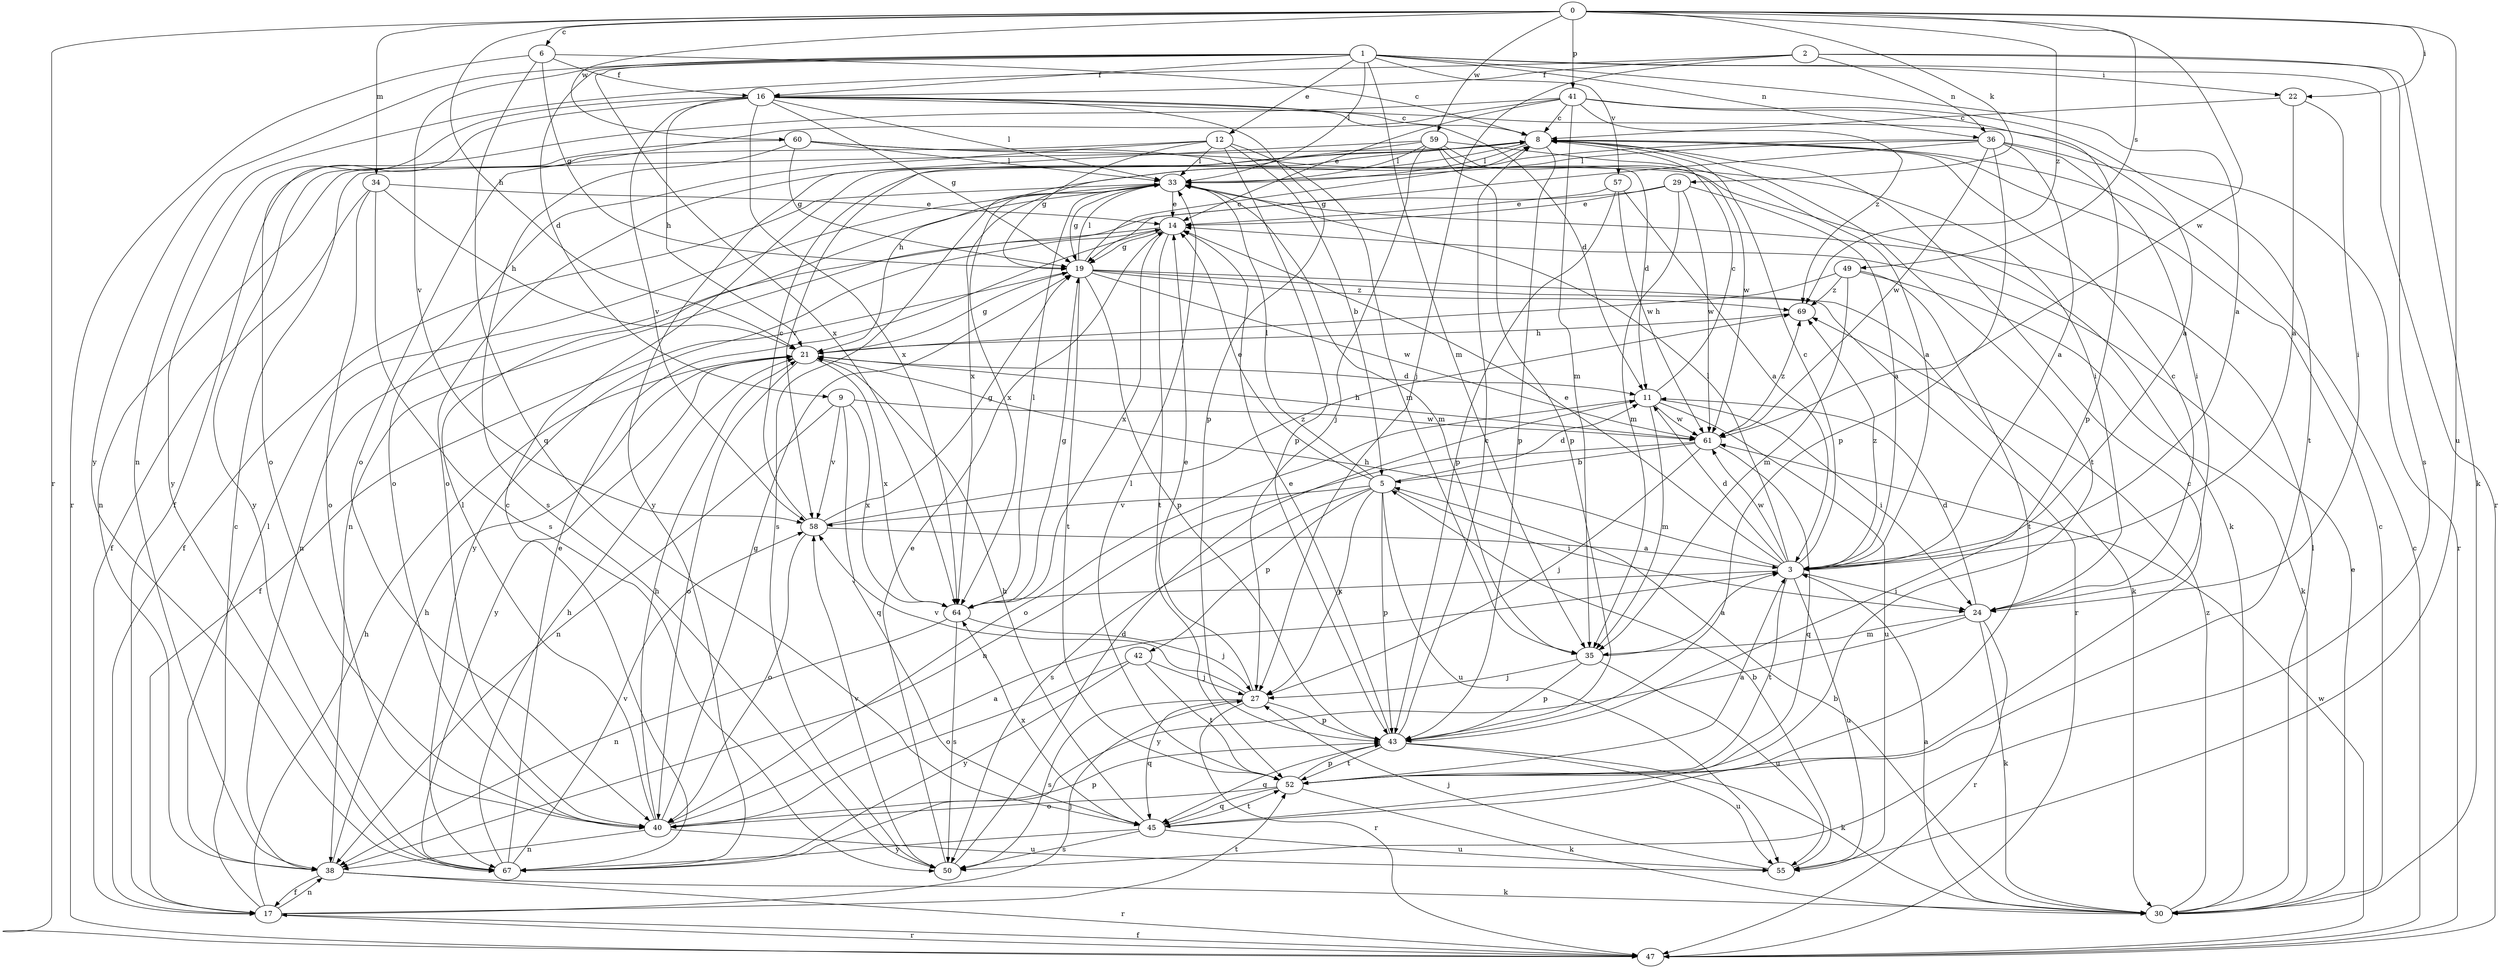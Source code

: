 strict digraph  {
0;
1;
2;
3;
5;
6;
8;
9;
11;
12;
14;
16;
17;
19;
21;
22;
24;
27;
29;
30;
33;
34;
35;
36;
38;
40;
41;
42;
43;
45;
47;
49;
50;
52;
55;
57;
58;
59;
60;
61;
64;
67;
69;
0 -> 6  [label=c];
0 -> 21  [label=h];
0 -> 22  [label=i];
0 -> 29  [label=k];
0 -> 34  [label=m];
0 -> 41  [label=p];
0 -> 47  [label=r];
0 -> 49  [label=s];
0 -> 55  [label=u];
0 -> 59  [label=w];
0 -> 60  [label=w];
0 -> 61  [label=w];
0 -> 69  [label=z];
1 -> 3  [label=a];
1 -> 9  [label=d];
1 -> 12  [label=e];
1 -> 16  [label=f];
1 -> 22  [label=i];
1 -> 33  [label=l];
1 -> 35  [label=m];
1 -> 36  [label=n];
1 -> 47  [label=r];
1 -> 57  [label=v];
1 -> 58  [label=v];
1 -> 64  [label=x];
1 -> 67  [label=y];
2 -> 16  [label=f];
2 -> 27  [label=j];
2 -> 30  [label=k];
2 -> 36  [label=n];
2 -> 38  [label=n];
2 -> 50  [label=s];
3 -> 8  [label=c];
3 -> 11  [label=d];
3 -> 14  [label=e];
3 -> 21  [label=h];
3 -> 24  [label=i];
3 -> 33  [label=l];
3 -> 52  [label=t];
3 -> 55  [label=u];
3 -> 61  [label=w];
3 -> 64  [label=x];
3 -> 69  [label=z];
5 -> 11  [label=d];
5 -> 14  [label=e];
5 -> 24  [label=i];
5 -> 27  [label=j];
5 -> 33  [label=l];
5 -> 42  [label=p];
5 -> 43  [label=p];
5 -> 50  [label=s];
5 -> 55  [label=u];
5 -> 58  [label=v];
6 -> 8  [label=c];
6 -> 16  [label=f];
6 -> 19  [label=g];
6 -> 45  [label=q];
6 -> 47  [label=r];
8 -> 33  [label=l];
8 -> 40  [label=o];
8 -> 43  [label=p];
8 -> 52  [label=t];
8 -> 64  [label=x];
9 -> 38  [label=n];
9 -> 45  [label=q];
9 -> 58  [label=v];
9 -> 61  [label=w];
9 -> 64  [label=x];
11 -> 8  [label=c];
11 -> 24  [label=i];
11 -> 35  [label=m];
11 -> 40  [label=o];
11 -> 55  [label=u];
11 -> 61  [label=w];
12 -> 5  [label=b];
12 -> 19  [label=g];
12 -> 33  [label=l];
12 -> 35  [label=m];
12 -> 38  [label=n];
12 -> 40  [label=o];
12 -> 43  [label=p];
14 -> 19  [label=g];
14 -> 38  [label=n];
14 -> 52  [label=t];
14 -> 64  [label=x];
14 -> 67  [label=y];
16 -> 3  [label=a];
16 -> 8  [label=c];
16 -> 11  [label=d];
16 -> 19  [label=g];
16 -> 21  [label=h];
16 -> 33  [label=l];
16 -> 40  [label=o];
16 -> 43  [label=p];
16 -> 58  [label=v];
16 -> 64  [label=x];
16 -> 67  [label=y];
17 -> 8  [label=c];
17 -> 21  [label=h];
17 -> 27  [label=j];
17 -> 38  [label=n];
17 -> 47  [label=r];
17 -> 52  [label=t];
19 -> 8  [label=c];
19 -> 17  [label=f];
19 -> 30  [label=k];
19 -> 33  [label=l];
19 -> 43  [label=p];
19 -> 47  [label=r];
19 -> 52  [label=t];
19 -> 61  [label=w];
19 -> 69  [label=z];
21 -> 11  [label=d];
21 -> 19  [label=g];
21 -> 40  [label=o];
21 -> 64  [label=x];
21 -> 67  [label=y];
22 -> 3  [label=a];
22 -> 8  [label=c];
22 -> 24  [label=i];
24 -> 8  [label=c];
24 -> 11  [label=d];
24 -> 30  [label=k];
24 -> 35  [label=m];
24 -> 47  [label=r];
24 -> 67  [label=y];
27 -> 14  [label=e];
27 -> 43  [label=p];
27 -> 45  [label=q];
27 -> 47  [label=r];
27 -> 50  [label=s];
27 -> 58  [label=v];
29 -> 3  [label=a];
29 -> 14  [label=e];
29 -> 35  [label=m];
29 -> 38  [label=n];
29 -> 61  [label=w];
30 -> 3  [label=a];
30 -> 5  [label=b];
30 -> 8  [label=c];
30 -> 14  [label=e];
30 -> 33  [label=l];
30 -> 69  [label=z];
33 -> 14  [label=e];
33 -> 17  [label=f];
33 -> 19  [label=g];
33 -> 35  [label=m];
33 -> 50  [label=s];
33 -> 64  [label=x];
34 -> 14  [label=e];
34 -> 17  [label=f];
34 -> 21  [label=h];
34 -> 40  [label=o];
34 -> 50  [label=s];
35 -> 3  [label=a];
35 -> 27  [label=j];
35 -> 43  [label=p];
35 -> 55  [label=u];
36 -> 3  [label=a];
36 -> 19  [label=g];
36 -> 21  [label=h];
36 -> 24  [label=i];
36 -> 33  [label=l];
36 -> 43  [label=p];
36 -> 47  [label=r];
36 -> 61  [label=w];
38 -> 17  [label=f];
38 -> 21  [label=h];
38 -> 30  [label=k];
38 -> 33  [label=l];
38 -> 47  [label=r];
40 -> 3  [label=a];
40 -> 19  [label=g];
40 -> 21  [label=h];
40 -> 33  [label=l];
40 -> 38  [label=n];
40 -> 43  [label=p];
40 -> 55  [label=u];
41 -> 8  [label=c];
41 -> 14  [label=e];
41 -> 17  [label=f];
41 -> 35  [label=m];
41 -> 40  [label=o];
41 -> 43  [label=p];
41 -> 52  [label=t];
41 -> 69  [label=z];
42 -> 27  [label=j];
42 -> 40  [label=o];
42 -> 52  [label=t];
42 -> 67  [label=y];
43 -> 8  [label=c];
43 -> 14  [label=e];
43 -> 30  [label=k];
43 -> 45  [label=q];
43 -> 52  [label=t];
43 -> 55  [label=u];
45 -> 8  [label=c];
45 -> 21  [label=h];
45 -> 50  [label=s];
45 -> 52  [label=t];
45 -> 55  [label=u];
45 -> 64  [label=x];
45 -> 67  [label=y];
47 -> 8  [label=c];
47 -> 17  [label=f];
47 -> 61  [label=w];
49 -> 21  [label=h];
49 -> 30  [label=k];
49 -> 35  [label=m];
49 -> 52  [label=t];
49 -> 69  [label=z];
50 -> 11  [label=d];
50 -> 14  [label=e];
50 -> 58  [label=v];
52 -> 3  [label=a];
52 -> 30  [label=k];
52 -> 33  [label=l];
52 -> 40  [label=o];
52 -> 43  [label=p];
52 -> 45  [label=q];
55 -> 5  [label=b];
55 -> 27  [label=j];
57 -> 3  [label=a];
57 -> 14  [label=e];
57 -> 43  [label=p];
57 -> 61  [label=w];
58 -> 3  [label=a];
58 -> 8  [label=c];
58 -> 19  [label=g];
58 -> 40  [label=o];
58 -> 69  [label=z];
59 -> 3  [label=a];
59 -> 11  [label=d];
59 -> 27  [label=j];
59 -> 33  [label=l];
59 -> 43  [label=p];
59 -> 58  [label=v];
59 -> 61  [label=w];
59 -> 67  [label=y];
60 -> 19  [label=g];
60 -> 24  [label=i];
60 -> 30  [label=k];
60 -> 33  [label=l];
60 -> 50  [label=s];
60 -> 67  [label=y];
61 -> 5  [label=b];
61 -> 21  [label=h];
61 -> 27  [label=j];
61 -> 38  [label=n];
61 -> 45  [label=q];
61 -> 69  [label=z];
64 -> 19  [label=g];
64 -> 27  [label=j];
64 -> 33  [label=l];
64 -> 38  [label=n];
64 -> 50  [label=s];
67 -> 8  [label=c];
67 -> 14  [label=e];
67 -> 21  [label=h];
67 -> 58  [label=v];
69 -> 21  [label=h];
}
